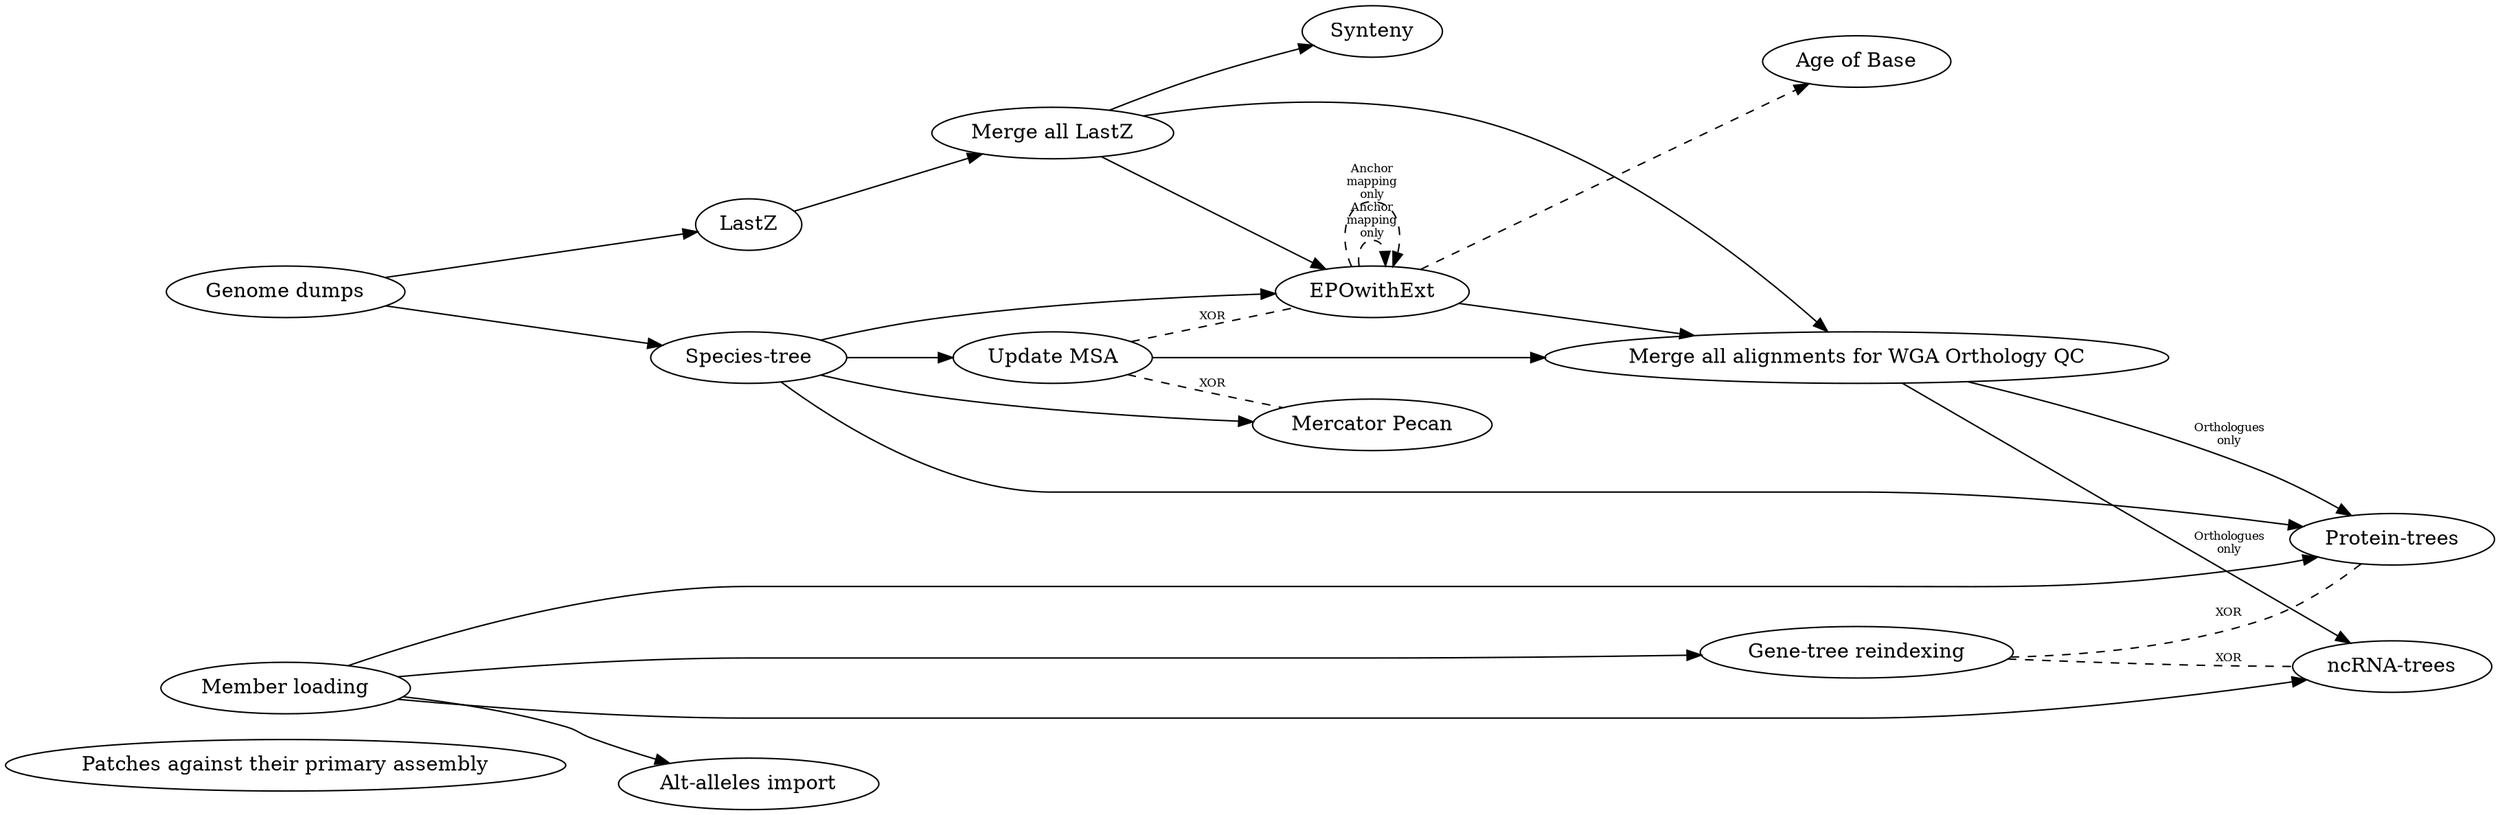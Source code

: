 digraph {
    rankdir=LR;  # Left-to-right graph instead of top-to-bottom
    "Patches against their primary assembly";

    "Genome dumps" -> { "Species-tree", "LastZ" };
    "Species-tree" -> { "EPOwithExt", "Protein-trees", "Update MSA", "Mercator Pecan" };
    "Merge all LastZ" -> "EPOwithExt";
    "Member loading" -> { "Protein-trees", "ncRNA-trees", "Gene-tree reindexing", "Alt-alleles import" };
    {"Merge all LastZ", "EPOwithExt", "Update MSA"} -> "Merge all alignments for WGA Orthology QC";
    "Merge all alignments for WGA Orthology QC" -> "Protein-trees" [fontsize="8", label="Orthologues\nonly"];
    "Merge all alignments for WGA Orthology QC" -> "ncRNA-trees" [fontsize="8", label="Orthologues\nonly"];
    "LastZ" -> "Merge all LastZ" -> "Synteny";

    "Gene-tree reindexing" -> "ncRNA-trees" [style="dashed", dir=none, fontsize="8", label="XOR"];
    "Gene-tree reindexing" -> "Protein-trees" [style="dashed", dir=none, fontsize="8", label="XOR"];
    "EPOwithExt" -> "EPOwithExt" [style="dashed", fontsize="8", label="Anchor\nmapping\nonly", headport="Primates:e", tailport="Mammals:e"];
    "EPOwithExt" -> "EPOwithExt" [style="dashed", fontsize="8", label="Anchor\nmapping\nonly", headport="Pigs:e", tailport="Mammals:e"];
    "EPOwithExt" -> "Age of Base" [style="dashed", headport="Human:w", tailport="Mammals:e"];
    "Update MSA" -> "EPOwithExt" [style="dashed", dir=none, fontsize="8", label="XOR"];
    "Update MSA" -> "Mercator Pecan" [style="dashed", dir=none, fontsize="8", label="XOR"];

    // Helps laying out the graph
    {rank = same; "Genome dumps"; "Member loading"; }
}

